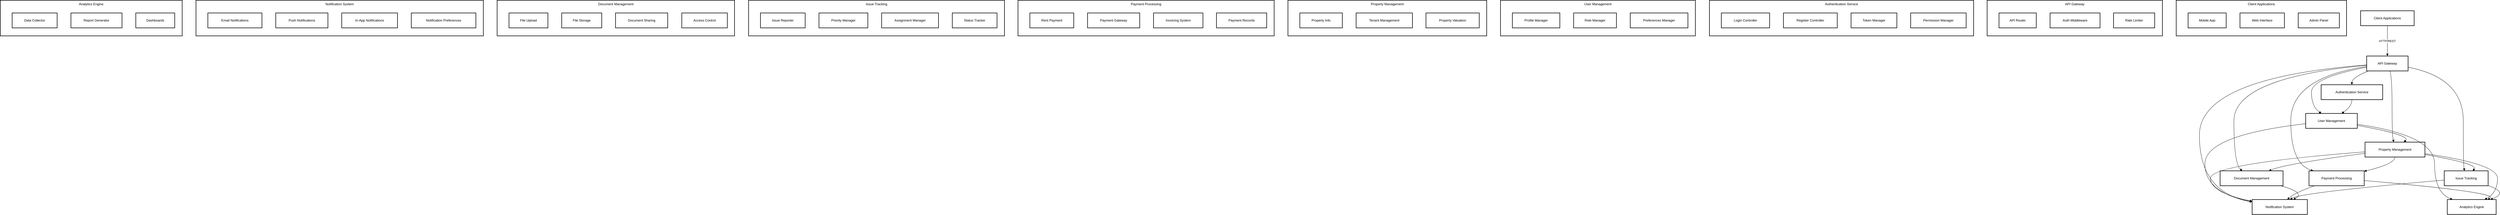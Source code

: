 <mxfile version="26.1.1">
  <diagram name="Page-1" id="cMP0gsUZ2cMj7K35or3v">
    <mxGraphModel dx="2811" dy="2134" grid="1" gridSize="10" guides="1" tooltips="1" connect="1" arrows="1" fold="1" page="1" pageScale="1" pageWidth="827" pageHeight="1169" math="0" shadow="0">
      <root>
        <mxCell id="0" />
        <mxCell id="1" parent="0" />
        <mxCell id="yKsLLag1Jl_ZnTUANn5L-1" value="Analytics Engine" style="whiteSpace=wrap;strokeWidth=2;verticalAlign=top;" vertex="1" parent="1">
          <mxGeometry x="20" y="20" width="659" height="129" as="geometry" />
        </mxCell>
        <mxCell id="yKsLLag1Jl_ZnTUANn5L-2" value="Data Collector" style="whiteSpace=wrap;strokeWidth=2;" vertex="1" parent="yKsLLag1Jl_ZnTUANn5L-1">
          <mxGeometry x="43" y="46" width="163" height="54" as="geometry" />
        </mxCell>
        <mxCell id="yKsLLag1Jl_ZnTUANn5L-3" value="Report Generator" style="whiteSpace=wrap;strokeWidth=2;" vertex="1" parent="yKsLLag1Jl_ZnTUANn5L-1">
          <mxGeometry x="256" y="46" width="185" height="54" as="geometry" />
        </mxCell>
        <mxCell id="yKsLLag1Jl_ZnTUANn5L-4" value="Dashboards" style="whiteSpace=wrap;strokeWidth=2;" vertex="1" parent="yKsLLag1Jl_ZnTUANn5L-1">
          <mxGeometry x="491" y="46" width="141" height="54" as="geometry" />
        </mxCell>
        <mxCell id="yKsLLag1Jl_ZnTUANn5L-5" value="Notification System" style="whiteSpace=wrap;strokeWidth=2;verticalAlign=top;" vertex="1" parent="1">
          <mxGeometry x="729" y="20" width="1041" height="129" as="geometry" />
        </mxCell>
        <mxCell id="yKsLLag1Jl_ZnTUANn5L-6" value="Email Notifications" style="whiteSpace=wrap;strokeWidth=2;" vertex="1" parent="yKsLLag1Jl_ZnTUANn5L-5">
          <mxGeometry x="43" y="46" width="196" height="54" as="geometry" />
        </mxCell>
        <mxCell id="yKsLLag1Jl_ZnTUANn5L-7" value="Push Notifications" style="whiteSpace=wrap;strokeWidth=2;" vertex="1" parent="yKsLLag1Jl_ZnTUANn5L-5">
          <mxGeometry x="289" y="46" width="189" height="54" as="geometry" />
        </mxCell>
        <mxCell id="yKsLLag1Jl_ZnTUANn5L-8" value="In-App Notifications" style="whiteSpace=wrap;strokeWidth=2;" vertex="1" parent="yKsLLag1Jl_ZnTUANn5L-5">
          <mxGeometry x="528" y="46" width="202" height="54" as="geometry" />
        </mxCell>
        <mxCell id="yKsLLag1Jl_ZnTUANn5L-9" value="Notification Preferences" style="whiteSpace=wrap;strokeWidth=2;" vertex="1" parent="yKsLLag1Jl_ZnTUANn5L-5">
          <mxGeometry x="780" y="46" width="234" height="54" as="geometry" />
        </mxCell>
        <mxCell id="yKsLLag1Jl_ZnTUANn5L-10" value="Document Management" style="whiteSpace=wrap;strokeWidth=2;verticalAlign=top;" vertex="1" parent="1">
          <mxGeometry x="1820" y="20" width="860" height="129" as="geometry" />
        </mxCell>
        <mxCell id="yKsLLag1Jl_ZnTUANn5L-11" value="File Upload" style="whiteSpace=wrap;strokeWidth=2;" vertex="1" parent="yKsLLag1Jl_ZnTUANn5L-10">
          <mxGeometry x="43" y="46" width="141" height="54" as="geometry" />
        </mxCell>
        <mxCell id="yKsLLag1Jl_ZnTUANn5L-12" value="File Storage" style="whiteSpace=wrap;strokeWidth=2;" vertex="1" parent="yKsLLag1Jl_ZnTUANn5L-10">
          <mxGeometry x="234" y="46" width="145" height="54" as="geometry" />
        </mxCell>
        <mxCell id="yKsLLag1Jl_ZnTUANn5L-13" value="Document Sharing" style="whiteSpace=wrap;strokeWidth=2;" vertex="1" parent="yKsLLag1Jl_ZnTUANn5L-10">
          <mxGeometry x="429" y="46" width="189" height="54" as="geometry" />
        </mxCell>
        <mxCell id="yKsLLag1Jl_ZnTUANn5L-14" value="Access Control" style="whiteSpace=wrap;strokeWidth=2;" vertex="1" parent="yKsLLag1Jl_ZnTUANn5L-10">
          <mxGeometry x="669" y="46" width="165" height="54" as="geometry" />
        </mxCell>
        <mxCell id="yKsLLag1Jl_ZnTUANn5L-15" value="Issue Tracking" style="whiteSpace=wrap;strokeWidth=2;verticalAlign=top;" vertex="1" parent="1">
          <mxGeometry x="2731" y="20" width="927" height="129" as="geometry" />
        </mxCell>
        <mxCell id="yKsLLag1Jl_ZnTUANn5L-16" value="Issue Reporter" style="whiteSpace=wrap;strokeWidth=2;" vertex="1" parent="yKsLLag1Jl_ZnTUANn5L-15">
          <mxGeometry x="43" y="46" width="162" height="54" as="geometry" />
        </mxCell>
        <mxCell id="yKsLLag1Jl_ZnTUANn5L-17" value="Priority Manager" style="whiteSpace=wrap;strokeWidth=2;" vertex="1" parent="yKsLLag1Jl_ZnTUANn5L-15">
          <mxGeometry x="255" y="46" width="177" height="54" as="geometry" />
        </mxCell>
        <mxCell id="yKsLLag1Jl_ZnTUANn5L-18" value="Assignment Manager" style="whiteSpace=wrap;strokeWidth=2;" vertex="1" parent="yKsLLag1Jl_ZnTUANn5L-15">
          <mxGeometry x="482" y="46" width="206" height="54" as="geometry" />
        </mxCell>
        <mxCell id="yKsLLag1Jl_ZnTUANn5L-19" value="Status Tracker" style="whiteSpace=wrap;strokeWidth=2;" vertex="1" parent="yKsLLag1Jl_ZnTUANn5L-15">
          <mxGeometry x="738" y="46" width="162" height="54" as="geometry" />
        </mxCell>
        <mxCell id="yKsLLag1Jl_ZnTUANn5L-20" value="Payment Processing" style="whiteSpace=wrap;strokeWidth=2;verticalAlign=top;" vertex="1" parent="1">
          <mxGeometry x="3707" y="20" width="928" height="129" as="geometry" />
        </mxCell>
        <mxCell id="yKsLLag1Jl_ZnTUANn5L-21" value="Rent Payment" style="whiteSpace=wrap;strokeWidth=2;" vertex="1" parent="yKsLLag1Jl_ZnTUANn5L-20">
          <mxGeometry x="43" y="46" width="159" height="54" as="geometry" />
        </mxCell>
        <mxCell id="yKsLLag1Jl_ZnTUANn5L-22" value="Payment Gateway" style="whiteSpace=wrap;strokeWidth=2;" vertex="1" parent="yKsLLag1Jl_ZnTUANn5L-20">
          <mxGeometry x="252" y="46" width="189" height="54" as="geometry" />
        </mxCell>
        <mxCell id="yKsLLag1Jl_ZnTUANn5L-23" value="Invoicing System" style="whiteSpace=wrap;strokeWidth=2;" vertex="1" parent="yKsLLag1Jl_ZnTUANn5L-20">
          <mxGeometry x="491" y="46" width="179" height="54" as="geometry" />
        </mxCell>
        <mxCell id="yKsLLag1Jl_ZnTUANn5L-24" value="Payment Records" style="whiteSpace=wrap;strokeWidth=2;" vertex="1" parent="yKsLLag1Jl_ZnTUANn5L-20">
          <mxGeometry x="719" y="46" width="182" height="54" as="geometry" />
        </mxCell>
        <mxCell id="yKsLLag1Jl_ZnTUANn5L-25" value="Property Management" style="whiteSpace=wrap;strokeWidth=2;verticalAlign=top;" vertex="1" parent="1">
          <mxGeometry x="4685" y="20" width="720" height="129" as="geometry" />
        </mxCell>
        <mxCell id="yKsLLag1Jl_ZnTUANn5L-26" value="Property Info" style="whiteSpace=wrap;strokeWidth=2;" vertex="1" parent="yKsLLag1Jl_ZnTUANn5L-25">
          <mxGeometry x="43" y="46" width="154" height="54" as="geometry" />
        </mxCell>
        <mxCell id="yKsLLag1Jl_ZnTUANn5L-27" value="Tenant Management" style="whiteSpace=wrap;strokeWidth=2;" vertex="1" parent="yKsLLag1Jl_ZnTUANn5L-25">
          <mxGeometry x="247" y="46" width="204" height="54" as="geometry" />
        </mxCell>
        <mxCell id="yKsLLag1Jl_ZnTUANn5L-28" value="Property Valuation" style="whiteSpace=wrap;strokeWidth=2;" vertex="1" parent="yKsLLag1Jl_ZnTUANn5L-25">
          <mxGeometry x="500" y="46" width="193" height="54" as="geometry" />
        </mxCell>
        <mxCell id="yKsLLag1Jl_ZnTUANn5L-29" value="User Management" style="whiteSpace=wrap;strokeWidth=2;verticalAlign=top;" vertex="1" parent="1">
          <mxGeometry x="5455" y="20" width="706" height="129" as="geometry" />
        </mxCell>
        <mxCell id="yKsLLag1Jl_ZnTUANn5L-30" value="Profile Manager" style="whiteSpace=wrap;strokeWidth=2;" vertex="1" parent="yKsLLag1Jl_ZnTUANn5L-29">
          <mxGeometry x="43" y="46" width="172" height="54" as="geometry" />
        </mxCell>
        <mxCell id="yKsLLag1Jl_ZnTUANn5L-31" value="Role Manager" style="whiteSpace=wrap;strokeWidth=2;" vertex="1" parent="yKsLLag1Jl_ZnTUANn5L-29">
          <mxGeometry x="265" y="46" width="155" height="54" as="geometry" />
        </mxCell>
        <mxCell id="yKsLLag1Jl_ZnTUANn5L-32" value="Preferences Manager" style="whiteSpace=wrap;strokeWidth=2;" vertex="1" parent="yKsLLag1Jl_ZnTUANn5L-29">
          <mxGeometry x="470" y="46" width="209" height="54" as="geometry" />
        </mxCell>
        <mxCell id="yKsLLag1Jl_ZnTUANn5L-33" value="Authentication Service" style="whiteSpace=wrap;strokeWidth=2;verticalAlign=top;" vertex="1" parent="1">
          <mxGeometry x="6212" y="20" width="957" height="129" as="geometry" />
        </mxCell>
        <mxCell id="yKsLLag1Jl_ZnTUANn5L-34" value="Login Controller" style="whiteSpace=wrap;strokeWidth=2;" vertex="1" parent="yKsLLag1Jl_ZnTUANn5L-33">
          <mxGeometry x="43" y="46" width="175" height="54" as="geometry" />
        </mxCell>
        <mxCell id="yKsLLag1Jl_ZnTUANn5L-35" value="Register Controller" style="whiteSpace=wrap;strokeWidth=2;" vertex="1" parent="yKsLLag1Jl_ZnTUANn5L-33">
          <mxGeometry x="268" y="46" width="195" height="54" as="geometry" />
        </mxCell>
        <mxCell id="yKsLLag1Jl_ZnTUANn5L-36" value="Token Manager" style="whiteSpace=wrap;strokeWidth=2;" vertex="1" parent="yKsLLag1Jl_ZnTUANn5L-33">
          <mxGeometry x="513" y="46" width="166" height="54" as="geometry" />
        </mxCell>
        <mxCell id="yKsLLag1Jl_ZnTUANn5L-37" value="Permission Manager" style="whiteSpace=wrap;strokeWidth=2;" vertex="1" parent="yKsLLag1Jl_ZnTUANn5L-33">
          <mxGeometry x="729" y="46" width="201" height="54" as="geometry" />
        </mxCell>
        <mxCell id="yKsLLag1Jl_ZnTUANn5L-38" value="API Gateway" style="whiteSpace=wrap;strokeWidth=2;verticalAlign=top;" vertex="1" parent="1">
          <mxGeometry x="7218" y="20" width="635" height="129" as="geometry" />
        </mxCell>
        <mxCell id="yKsLLag1Jl_ZnTUANn5L-39" value="API Router" style="whiteSpace=wrap;strokeWidth=2;" vertex="1" parent="yKsLLag1Jl_ZnTUANn5L-38">
          <mxGeometry x="43" y="46" width="135" height="54" as="geometry" />
        </mxCell>
        <mxCell id="yKsLLag1Jl_ZnTUANn5L-40" value="Auth Middleware" style="whiteSpace=wrap;strokeWidth=2;" vertex="1" parent="yKsLLag1Jl_ZnTUANn5L-38">
          <mxGeometry x="228" y="46" width="181" height="54" as="geometry" />
        </mxCell>
        <mxCell id="yKsLLag1Jl_ZnTUANn5L-41" value="Rate Limiter" style="whiteSpace=wrap;strokeWidth=2;" vertex="1" parent="yKsLLag1Jl_ZnTUANn5L-38">
          <mxGeometry x="458" y="46" width="149" height="54" as="geometry" />
        </mxCell>
        <mxCell id="yKsLLag1Jl_ZnTUANn5L-42" value="Client Applications" style="whiteSpace=wrap;strokeWidth=2;verticalAlign=top;" vertex="1" parent="1">
          <mxGeometry x="7903" y="20" width="617" height="129" as="geometry" />
        </mxCell>
        <mxCell id="yKsLLag1Jl_ZnTUANn5L-43" value="Mobile App" style="whiteSpace=wrap;strokeWidth=2;" vertex="1" parent="yKsLLag1Jl_ZnTUANn5L-42">
          <mxGeometry x="43" y="46" width="138" height="54" as="geometry" />
        </mxCell>
        <mxCell id="yKsLLag1Jl_ZnTUANn5L-44" value="Web Interface" style="whiteSpace=wrap;strokeWidth=2;" vertex="1" parent="yKsLLag1Jl_ZnTUANn5L-42">
          <mxGeometry x="231" y="46" width="161" height="54" as="geometry" />
        </mxCell>
        <mxCell id="yKsLLag1Jl_ZnTUANn5L-45" value="Admin Panel" style="whiteSpace=wrap;strokeWidth=2;" vertex="1" parent="yKsLLag1Jl_ZnTUANn5L-42">
          <mxGeometry x="442" y="46" width="149" height="54" as="geometry" />
        </mxCell>
        <mxCell id="yKsLLag1Jl_ZnTUANn5L-46" value="Client Applications" style="whiteSpace=wrap;strokeWidth=2;" vertex="1" parent="1">
          <mxGeometry x="8571" y="58" width="194" height="54" as="geometry" />
        </mxCell>
        <mxCell id="yKsLLag1Jl_ZnTUANn5L-47" value="API Gateway" style="whiteSpace=wrap;strokeWidth=2;" vertex="1" parent="1">
          <mxGeometry x="8593" y="222" width="150" height="54" as="geometry" />
        </mxCell>
        <mxCell id="yKsLLag1Jl_ZnTUANn5L-48" value="Authentication Service" style="whiteSpace=wrap;strokeWidth=2;" vertex="1" parent="1">
          <mxGeometry x="8428" y="326" width="223" height="54" as="geometry" />
        </mxCell>
        <mxCell id="yKsLLag1Jl_ZnTUANn5L-49" value="User Management" style="whiteSpace=wrap;strokeWidth=2;" vertex="1" parent="1">
          <mxGeometry x="8372" y="430" width="187" height="54" as="geometry" />
        </mxCell>
        <mxCell id="yKsLLag1Jl_ZnTUANn5L-50" value="Property Management" style="whiteSpace=wrap;strokeWidth=2;" vertex="1" parent="1">
          <mxGeometry x="8587" y="534" width="217" height="54" as="geometry" />
        </mxCell>
        <mxCell id="yKsLLag1Jl_ZnTUANn5L-51" value="Payment Processing" style="whiteSpace=wrap;strokeWidth=2;" vertex="1" parent="1">
          <mxGeometry x="8384" y="638" width="200" height="54" as="geometry" />
        </mxCell>
        <mxCell id="yKsLLag1Jl_ZnTUANn5L-52" value="Issue Tracking" style="whiteSpace=wrap;strokeWidth=2;" vertex="1" parent="1">
          <mxGeometry x="8874" y="638" width="159" height="54" as="geometry" />
        </mxCell>
        <mxCell id="yKsLLag1Jl_ZnTUANn5L-53" value="Document Management" style="whiteSpace=wrap;strokeWidth=2;" vertex="1" parent="1">
          <mxGeometry x="8062" y="638" width="228" height="54" as="geometry" />
        </mxCell>
        <mxCell id="yKsLLag1Jl_ZnTUANn5L-54" value="Notification System" style="whiteSpace=wrap;strokeWidth=2;" vertex="1" parent="1">
          <mxGeometry x="8178" y="742" width="200" height="54" as="geometry" />
        </mxCell>
        <mxCell id="yKsLLag1Jl_ZnTUANn5L-55" value="Analytics Engine" style="whiteSpace=wrap;strokeWidth=2;" vertex="1" parent="1">
          <mxGeometry x="8885" y="742" width="177" height="54" as="geometry" />
        </mxCell>
        <mxCell id="yKsLLag1Jl_ZnTUANn5L-56" value="HTTP/REST" style="curved=1;startArrow=none;endArrow=block;exitX=0.5;exitY=0.99;entryX=0.5;entryY=-0.01;rounded=0;" edge="1" parent="1" source="yKsLLag1Jl_ZnTUANn5L-46" target="yKsLLag1Jl_ZnTUANn5L-47">
          <mxGeometry relative="1" as="geometry">
            <Array as="points" />
          </mxGeometry>
        </mxCell>
        <mxCell id="yKsLLag1Jl_ZnTUANn5L-57" value="" style="curved=1;startArrow=none;endArrow=block;exitX=0.05;exitY=0.99;entryX=0.5;entryY=-0.01;rounded=0;" edge="1" parent="1" source="yKsLLag1Jl_ZnTUANn5L-47" target="yKsLLag1Jl_ZnTUANn5L-48">
          <mxGeometry relative="1" as="geometry">
            <Array as="points">
              <mxPoint x="8539" y="301" />
            </Array>
          </mxGeometry>
        </mxCell>
        <mxCell id="yKsLLag1Jl_ZnTUANn5L-58" value="" style="curved=1;startArrow=none;endArrow=block;exitX=0;exitY=0.75;entryX=0.3;entryY=-0.01;rounded=0;" edge="1" parent="1" source="yKsLLag1Jl_ZnTUANn5L-47" target="yKsLLag1Jl_ZnTUANn5L-49">
          <mxGeometry relative="1" as="geometry">
            <Array as="points">
              <mxPoint x="8393" y="301" />
              <mxPoint x="8393" y="405" />
            </Array>
          </mxGeometry>
        </mxCell>
        <mxCell id="yKsLLag1Jl_ZnTUANn5L-59" value="" style="curved=1;startArrow=none;endArrow=block;exitX=0.56;exitY=0.99;entryX=0.48;entryY=-0.01;rounded=0;" edge="1" parent="1" source="yKsLLag1Jl_ZnTUANn5L-47" target="yKsLLag1Jl_ZnTUANn5L-50">
          <mxGeometry relative="1" as="geometry">
            <Array as="points">
              <mxPoint x="8685" y="301" />
              <mxPoint x="8685" y="509" />
            </Array>
          </mxGeometry>
        </mxCell>
        <mxCell id="yKsLLag1Jl_ZnTUANn5L-60" value="" style="curved=1;startArrow=none;endArrow=block;exitX=0;exitY=0.7;entryX=0.07;entryY=-0.01;rounded=0;" edge="1" parent="1" source="yKsLLag1Jl_ZnTUANn5L-47" target="yKsLLag1Jl_ZnTUANn5L-51">
          <mxGeometry relative="1" as="geometry">
            <Array as="points">
              <mxPoint x="8318" y="301" />
              <mxPoint x="8318" y="613" />
            </Array>
          </mxGeometry>
        </mxCell>
        <mxCell id="yKsLLag1Jl_ZnTUANn5L-61" value="" style="curved=1;startArrow=none;endArrow=block;exitX=1;exitY=0.75;entryX=0.46;entryY=-0.01;rounded=0;" edge="1" parent="1" source="yKsLLag1Jl_ZnTUANn5L-47" target="yKsLLag1Jl_ZnTUANn5L-52">
          <mxGeometry relative="1" as="geometry">
            <Array as="points">
              <mxPoint x="8943" y="301" />
              <mxPoint x="8943" y="613" />
            </Array>
          </mxGeometry>
        </mxCell>
        <mxCell id="yKsLLag1Jl_ZnTUANn5L-62" value="" style="curved=1;startArrow=none;endArrow=block;exitX=0;exitY=0.62;entryX=0.35;entryY=-0.01;rounded=0;" edge="1" parent="1" source="yKsLLag1Jl_ZnTUANn5L-47" target="yKsLLag1Jl_ZnTUANn5L-53">
          <mxGeometry relative="1" as="geometry">
            <Array as="points">
              <mxPoint x="8112" y="301" />
              <mxPoint x="8112" y="613" />
            </Array>
          </mxGeometry>
        </mxCell>
        <mxCell id="yKsLLag1Jl_ZnTUANn5L-63" value="" style="curved=1;startArrow=none;endArrow=block;exitX=0;exitY=0.6;entryX=0;entryY=0.16;rounded=0;" edge="1" parent="1" source="yKsLLag1Jl_ZnTUANn5L-47" target="yKsLLag1Jl_ZnTUANn5L-54">
          <mxGeometry relative="1" as="geometry">
            <Array as="points">
              <mxPoint x="7987" y="301" />
              <mxPoint x="7987" y="717" />
            </Array>
          </mxGeometry>
        </mxCell>
        <mxCell id="yKsLLag1Jl_ZnTUANn5L-64" value="" style="curved=1;startArrow=none;endArrow=block;exitX=0.5;exitY=0.99;entryX=0.7;entryY=-0.01;rounded=0;" edge="1" parent="1" source="yKsLLag1Jl_ZnTUANn5L-48" target="yKsLLag1Jl_ZnTUANn5L-49">
          <mxGeometry relative="1" as="geometry">
            <Array as="points">
              <mxPoint x="8539" y="405" />
            </Array>
          </mxGeometry>
        </mxCell>
        <mxCell id="yKsLLag1Jl_ZnTUANn5L-65" value="" style="curved=1;startArrow=none;endArrow=block;exitX=1;exitY=0.8;entryX=0.65;entryY=-0.01;rounded=0;" edge="1" parent="1" source="yKsLLag1Jl_ZnTUANn5L-49" target="yKsLLag1Jl_ZnTUANn5L-50">
          <mxGeometry relative="1" as="geometry">
            <Array as="points">
              <mxPoint x="8757" y="509" />
            </Array>
          </mxGeometry>
        </mxCell>
        <mxCell id="yKsLLag1Jl_ZnTUANn5L-66" value="" style="curved=1;startArrow=none;endArrow=block;exitX=0.5;exitY=0.99;entryX=1;entryY=0.03;rounded=0;" edge="1" parent="1" source="yKsLLag1Jl_ZnTUANn5L-50" target="yKsLLag1Jl_ZnTUANn5L-51">
          <mxGeometry relative="1" as="geometry">
            <Array as="points">
              <mxPoint x="8695" y="613" />
            </Array>
          </mxGeometry>
        </mxCell>
        <mxCell id="yKsLLag1Jl_ZnTUANn5L-67" value="" style="curved=1;startArrow=none;endArrow=block;exitX=1;exitY=0.83;entryX=0.65;entryY=-0.01;rounded=0;" edge="1" parent="1" source="yKsLLag1Jl_ZnTUANn5L-50" target="yKsLLag1Jl_ZnTUANn5L-52">
          <mxGeometry relative="1" as="geometry">
            <Array as="points">
              <mxPoint x="9000" y="613" />
            </Array>
          </mxGeometry>
        </mxCell>
        <mxCell id="yKsLLag1Jl_ZnTUANn5L-68" value="" style="curved=1;startArrow=none;endArrow=block;exitX=0;exitY=0.75;entryX=0.78;entryY=-0.01;rounded=0;" edge="1" parent="1" source="yKsLLag1Jl_ZnTUANn5L-50" target="yKsLLag1Jl_ZnTUANn5L-53">
          <mxGeometry relative="1" as="geometry">
            <Array as="points">
              <mxPoint x="8298" y="613" />
            </Array>
          </mxGeometry>
        </mxCell>
        <mxCell id="yKsLLag1Jl_ZnTUANn5L-69" value="" style="curved=1;startArrow=none;endArrow=block;exitX=0;exitY=0.69;entryX=0;entryY=0.14;rounded=0;" edge="1" parent="1" source="yKsLLag1Jl_ZnTUANn5L-49" target="yKsLLag1Jl_ZnTUANn5L-54">
          <mxGeometry relative="1" as="geometry">
            <Array as="points">
              <mxPoint x="8007" y="509" />
              <mxPoint x="8007" y="717" />
            </Array>
          </mxGeometry>
        </mxCell>
        <mxCell id="yKsLLag1Jl_ZnTUANn5L-70" value="" style="curved=1;startArrow=none;endArrow=block;exitX=0;exitY=0.65;entryX=0;entryY=0.11;rounded=0;" edge="1" parent="1" source="yKsLLag1Jl_ZnTUANn5L-50" target="yKsLLag1Jl_ZnTUANn5L-54">
          <mxGeometry relative="1" as="geometry">
            <Array as="points">
              <mxPoint x="8027" y="613" />
              <mxPoint x="8027" y="717" />
            </Array>
          </mxGeometry>
        </mxCell>
        <mxCell id="yKsLLag1Jl_ZnTUANn5L-71" value="" style="curved=1;startArrow=none;endArrow=block;exitX=0.11;exitY=0.99;entryX=0.64;entryY=-0.01;rounded=0;" edge="1" parent="1" source="yKsLLag1Jl_ZnTUANn5L-51" target="yKsLLag1Jl_ZnTUANn5L-54">
          <mxGeometry relative="1" as="geometry">
            <Array as="points">
              <mxPoint x="8333" y="717" />
            </Array>
          </mxGeometry>
        </mxCell>
        <mxCell id="yKsLLag1Jl_ZnTUANn5L-72" value="" style="curved=1;startArrow=none;endArrow=block;exitX=0;exitY=0.62;entryX=0.69;entryY=-0.01;rounded=0;" edge="1" parent="1" source="yKsLLag1Jl_ZnTUANn5L-52" target="yKsLLag1Jl_ZnTUANn5L-54">
          <mxGeometry relative="1" as="geometry">
            <Array as="points">
              <mxPoint x="8353" y="717" />
            </Array>
          </mxGeometry>
        </mxCell>
        <mxCell id="yKsLLag1Jl_ZnTUANn5L-73" value="" style="curved=1;startArrow=none;endArrow=block;exitX=0.95;exitY=0.99;entryX=0.75;entryY=-0.01;rounded=0;" edge="1" parent="1" source="yKsLLag1Jl_ZnTUANn5L-53" target="yKsLLag1Jl_ZnTUANn5L-54">
          <mxGeometry relative="1" as="geometry">
            <Array as="points">
              <mxPoint x="8373" y="717" />
            </Array>
          </mxGeometry>
        </mxCell>
        <mxCell id="yKsLLag1Jl_ZnTUANn5L-74" value="" style="curved=1;startArrow=none;endArrow=block;exitX=1;exitY=0.73;entryX=0.1;entryY=-0.01;rounded=0;" edge="1" parent="1" source="yKsLLag1Jl_ZnTUANn5L-49" target="yKsLLag1Jl_ZnTUANn5L-55">
          <mxGeometry relative="1" as="geometry">
            <Array as="points">
              <mxPoint x="8839" y="509" />
              <mxPoint x="8839" y="717" />
            </Array>
          </mxGeometry>
        </mxCell>
        <mxCell id="yKsLLag1Jl_ZnTUANn5L-75" value="" style="curved=1;startArrow=none;endArrow=block;exitX=1;exitY=0.77;entryX=0.77;entryY=-0.01;rounded=0;" edge="1" parent="1" source="yKsLLag1Jl_ZnTUANn5L-50" target="yKsLLag1Jl_ZnTUANn5L-55">
          <mxGeometry relative="1" as="geometry">
            <Array as="points">
              <mxPoint x="9067" y="613" />
              <mxPoint x="9067" y="717" />
            </Array>
          </mxGeometry>
        </mxCell>
        <mxCell id="yKsLLag1Jl_ZnTUANn5L-76" value="" style="curved=1;startArrow=none;endArrow=block;exitX=1;exitY=0.65;entryX=0.83;entryY=-0.01;rounded=0;" edge="1" parent="1" source="yKsLLag1Jl_ZnTUANn5L-51" target="yKsLLag1Jl_ZnTUANn5L-55">
          <mxGeometry relative="1" as="geometry">
            <Array as="points">
              <mxPoint x="9087" y="717" />
            </Array>
          </mxGeometry>
        </mxCell>
        <mxCell id="yKsLLag1Jl_ZnTUANn5L-77" value="" style="curved=1;startArrow=none;endArrow=block;exitX=1;exitY=0.99;entryX=0.89;entryY=-0.01;rounded=0;" edge="1" parent="1" source="yKsLLag1Jl_ZnTUANn5L-52" target="yKsLLag1Jl_ZnTUANn5L-55">
          <mxGeometry relative="1" as="geometry">
            <Array as="points">
              <mxPoint x="9107" y="717" />
            </Array>
          </mxGeometry>
        </mxCell>
      </root>
    </mxGraphModel>
  </diagram>
</mxfile>
